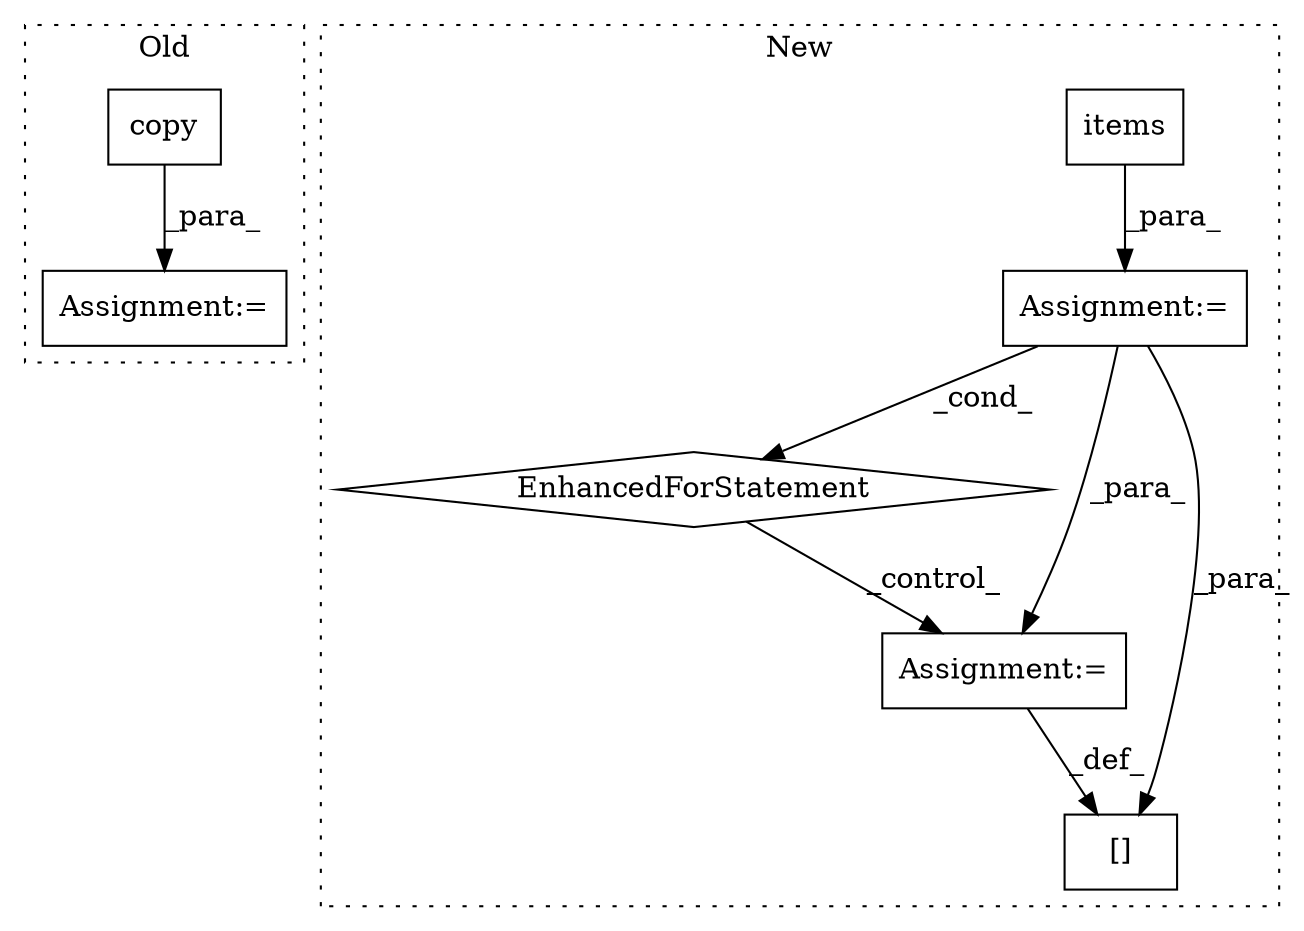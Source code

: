 digraph G {
subgraph cluster0 {
1 [label="copy" a="32" s="17369,17383" l="5,1" shape="box"];
4 [label="Assignment:=" a="7" s="17363" l="1" shape="box"];
label = "Old";
style="dotted";
}
subgraph cluster1 {
2 [label="items" a="32" s="17342" l="7" shape="box"];
3 [label="Assignment:=" a="7" s="17312" l="1" shape="box"];
5 [label="EnhancedForStatement" a="70" s="17576,17648" l="53,2" shape="diamond"];
6 [label="[]" a="2" s="17658,17678" l="17,1" shape="box"];
7 [label="Assignment:=" a="7" s="17679" l="1" shape="box"];
label = "New";
style="dotted";
}
1 -> 4 [label="_para_"];
2 -> 3 [label="_para_"];
3 -> 7 [label="_para_"];
3 -> 5 [label="_cond_"];
3 -> 6 [label="_para_"];
5 -> 7 [label="_control_"];
7 -> 6 [label="_def_"];
}